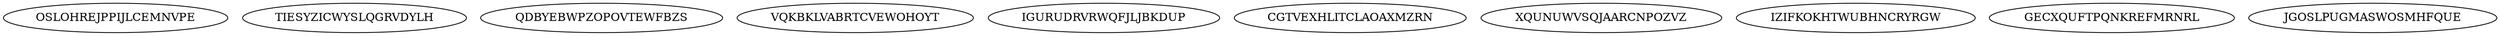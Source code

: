 digraph N10M0 {
	OSLOHREJPPIJLCEMNVPE	[Weight=16];
	TIESYZICWYSLQGRVDYLH	[Weight=17];
	QDBYEBWPZOPOVTEWFBZS	[Weight=12];
	VQKBKLVABRTCVEWOHOYT	[Weight=13];
	IGURUDRVRWQFJLJBKDUP	[Weight=16];
	CGTVEXHLITCLAOAXMZRN	[Weight=11];
	XQUNUWVSQJAARCNPOZVZ	[Weight=12];
	IZIFKOKHTWUBHNCRYRGW	[Weight=10];
	GECXQUFTPQNKREFMRNRL	[Weight=14];
	JGOSLPUGMASWOSMHFQUE	[Weight=16];
}
